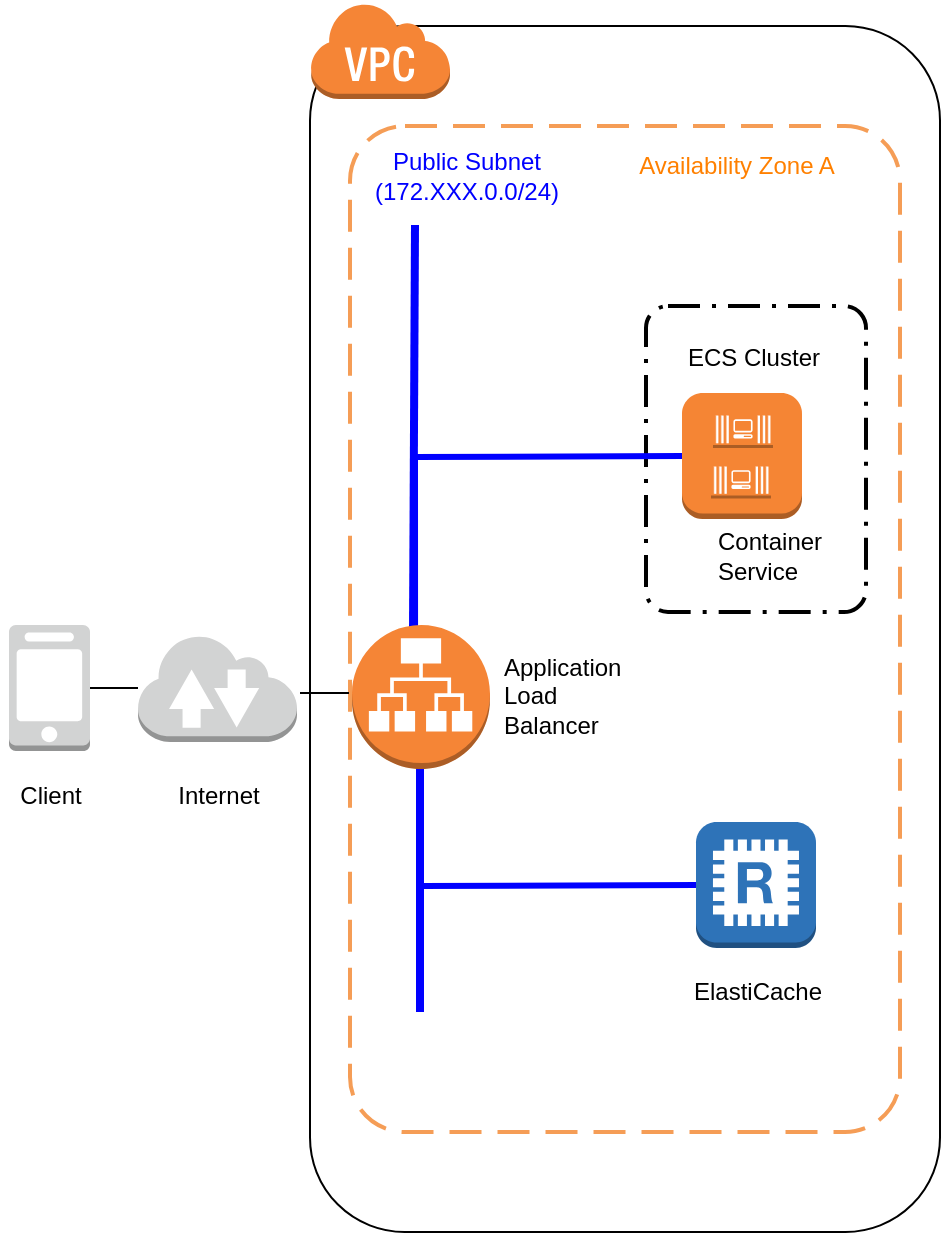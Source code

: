 <mxfile version="10.4.0" type="github"><diagram id="viUdXMOnejidmwT4UmB9" name="ãã¼ã¸1"><mxGraphModel dx="1361" dy="717" grid="1" gridSize="10" guides="1" tooltips="1" connect="1" arrows="1" fold="1" page="1" pageScale="1" pageWidth="1169" pageHeight="827" math="0" shadow="0"><root><mxCell id="0"/><mxCell id="1" parent="0"/><mxCell id="enbAGnjpzGnEH6KnfpMB-1" value="" style="rounded=1;whiteSpace=wrap;html=1;" parent="1" vertex="1"><mxGeometry x="305" y="117" width="315" height="603" as="geometry"/></mxCell><mxCell id="enbAGnjpzGnEH6KnfpMB-3" value="" style="rounded=1;arcSize=10;dashed=1;strokeColor=#F59D56;fillColor=none;gradientColor=none;dashPattern=8 4;strokeWidth=2;fontColor=#0000FF;" parent="1" vertex="1"><mxGeometry x="325" y="167" width="275" height="503" as="geometry"/></mxCell><mxCell id="enbAGnjpzGnEH6KnfpMB-6" value="" style="rounded=1;arcSize=10;dashed=1;strokeColor=#000000;fillColor=none;gradientColor=none;dashPattern=8 3 1 3;strokeWidth=2;fontColor=#FF8000;" parent="1" vertex="1"><mxGeometry x="473" y="257" width="110" height="153" as="geometry"/></mxCell><mxCell id="enbAGnjpzGnEH6KnfpMB-7" value="" style="endArrow=none;html=1;strokeColor=#0000FF;strokeWidth=4;exitX=0.5;exitY=0;exitPerimeter=0;" parent="1" edge="1"><mxGeometry width="50" height="50" relative="1" as="geometry"><mxPoint x="356.5" y="419.5" as="sourcePoint"/><mxPoint x="357.5" y="216.5" as="targetPoint"/></mxGeometry></mxCell><mxCell id="enbAGnjpzGnEH6KnfpMB-8" value="" style="endArrow=none;html=1;strokeColor=#0000FF;strokeWidth=4;" parent="1" edge="1"><mxGeometry width="50" height="50" relative="1" as="geometry"><mxPoint x="360" y="610" as="sourcePoint"/><mxPoint x="360" y="488.5" as="targetPoint"/></mxGeometry></mxCell><mxCell id="enbAGnjpzGnEH6KnfpMB-9" value="" style="dashed=0;html=1;shape=mxgraph.aws3.virtual_private_cloud;fillColor=#F58536;gradientColor=none;dashed=0;fontColor=#0000FF;aspect=fixed;" parent="1" vertex="1"><mxGeometry x="305" y="105" width="70" height="48.46" as="geometry"/></mxCell><mxCell id="enbAGnjpzGnEH6KnfpMB-10" value="" style="dashed=0;html=1;shape=mxgraph.aws3.instance;fillColor=#F58534;gradientColor=none;fontColor=#0000FF;" parent="1" vertex="1"><mxGeometry x="491" y="300.5" width="60" height="63" as="geometry"/></mxCell><mxCell id="enbAGnjpzGnEH6KnfpMB-11" style="edgeStyle=none;html=1;entryX=0;entryY=0.5;entryPerimeter=0;jettySize=auto;orthogonalLoop=1;strokeColor=#0000FF;strokeWidth=3;fontColor=#FF8000;rounded=0;startArrow=none;startFill=0;endArrow=none;endFill=0;exitX=0.457;exitY=0.111;exitPerimeter=0;" parent="1" source="enbAGnjpzGnEH6KnfpMB-13" target="enbAGnjpzGnEH6KnfpMB-10" edge="1"><mxGeometry relative="1" as="geometry"><mxPoint x="406.5" y="426.5" as="sourcePoint"/><Array as="points"><mxPoint x="357.5" y="332.5"/></Array></mxGeometry></mxCell><mxCell id="enbAGnjpzGnEH6KnfpMB-13" value="" style="dashed=0;html=1;shape=mxgraph.aws3.application_load_balancer;fillColor=#F58536;gradientColor=none;" parent="1" vertex="1"><mxGeometry x="326" y="416.5" width="69" height="72" as="geometry"/></mxCell><mxCell id="enbAGnjpzGnEH6KnfpMB-19" value="Container&lt;br&gt;Service" style="text;html=1;resizable=0;autosize=1;align=left;verticalAlign=middle;points=[];fillColor=none;strokeColor=none;rounded=0;dashed=1;fontColor=#000000;" parent="1" vertex="1"><mxGeometry x="506.5" y="366.5" width="70" height="30" as="geometry"/></mxCell><mxCell id="enbAGnjpzGnEH6KnfpMB-31" value="Availability Zone A" style="text;html=1;resizable=0;autosize=1;align=center;verticalAlign=middle;points=[];fillColor=none;strokeColor=none;rounded=0;dashed=1;fontColor=#FF8000;" parent="1" vertex="1"><mxGeometry x="462.5" y="176.5" width="110" height="20" as="geometry"/></mxCell><mxCell id="enbAGnjpzGnEH6KnfpMB-32" value="ECS Cluster&lt;br&gt;" style="text;html=1;resizable=0;autosize=1;align=right;verticalAlign=middle;points=[];fillColor=none;strokeColor=none;rounded=0;dashed=1;fontColor=#000000;" parent="1" vertex="1"><mxGeometry x="480.5" y="273" width="80" height="20" as="geometry"/></mxCell><mxCell id="enbAGnjpzGnEH6KnfpMB-34" value="" style="dashed=0;html=1;shape=mxgraph.aws3.ec2_compute_container_3;fillColor=#F58534;gradientColor=none;fontColor=#006600;aspect=fixed;" parent="1" vertex="1"><mxGeometry x="505.5" y="336" width="30" height="17.25" as="geometry"/></mxCell><mxCell id="enbAGnjpzGnEH6KnfpMB-35" value="" style="dashed=0;html=1;shape=mxgraph.aws3.ec2_compute_container_3;fillColor=#F58534;gradientColor=none;fontColor=#006600;aspect=fixed;" parent="1" vertex="1"><mxGeometry x="506.5" y="310.5" width="30" height="17.5" as="geometry"/></mxCell><mxCell id="enbAGnjpzGnEH6KnfpMB-41" value="Public Subnet&lt;br&gt;(172.XXX.0.0/24)&lt;br&gt;" style="text;html=1;resizable=0;autosize=1;align=center;verticalAlign=middle;points=[];fillColor=none;strokeColor=none;rounded=0;dashed=1;fontColor=#0000FF;" parent="1" vertex="1"><mxGeometry x="328" y="176.5" width="110" height="30" as="geometry"/></mxCell><mxCell id="enbAGnjpzGnEH6KnfpMB-47" value="" style="edgeStyle=orthogonalEdgeStyle;rounded=0;html=1;endArrow=none;endFill=0;jettySize=auto;orthogonalLoop=1;" parent="1" source="enbAGnjpzGnEH6KnfpMB-48" target="enbAGnjpzGnEH6KnfpMB-49" edge="1"><mxGeometry relative="1" as="geometry"/></mxCell><mxCell id="enbAGnjpzGnEH6KnfpMB-48" value="" style="dashed=0;html=1;shape=mxgraph.aws3.mobile_client;fillColor=#D2D3D3;gradientColor=none;" parent="1" vertex="1"><mxGeometry x="154.5" y="416.5" width="40.5" height="63" as="geometry"/></mxCell><mxCell id="enbAGnjpzGnEH6KnfpMB-49" value="" style="dashed=0;html=1;shape=mxgraph.aws3.internet_2;fillColor=#D2D3D3;gradientColor=none;" parent="1" vertex="1"><mxGeometry x="219" y="421" width="79.5" height="54" as="geometry"/></mxCell><mxCell id="enbAGnjpzGnEH6KnfpMB-50" value="Internet&lt;br&gt;" style="text;html=1;resizable=0;autosize=1;align=center;verticalAlign=middle;points=[];fillColor=none;strokeColor=none;rounded=0;dashed=1;fontColor=#000000;" parent="1" vertex="1"><mxGeometry x="229" y="491.5" width="60" height="20" as="geometry"/></mxCell><mxCell id="enbAGnjpzGnEH6KnfpMB-51" value="Client&lt;br&gt;" style="text;html=1;resizable=0;autosize=1;align=center;verticalAlign=middle;points=[];fillColor=none;strokeColor=none;rounded=0;dashed=1;fontColor=#000000;" parent="1" vertex="1"><mxGeometry x="150" y="491.5" width="50" height="20" as="geometry"/></mxCell><mxCell id="enbAGnjpzGnEH6KnfpMB-54" value="" style="edgeStyle=orthogonalEdgeStyle;rounded=0;html=1;endArrow=none;endFill=0;jettySize=auto;orthogonalLoop=1;" parent="1" edge="1"><mxGeometry relative="1" as="geometry"><mxPoint x="300" y="450.5" as="sourcePoint"/><mxPoint x="324.5" y="450.5" as="targetPoint"/></mxGeometry></mxCell><mxCell id="enbAGnjpzGnEH6KnfpMB-55" value="Application&lt;br&gt;Load&lt;br&gt;Balancer&lt;br&gt;" style="text;html=1;resizable=0;autosize=1;align=left;verticalAlign=middle;points=[];fillColor=none;strokeColor=none;rounded=0;dashed=1;fontColor=#000000;" parent="1" vertex="1"><mxGeometry x="399.5" y="426.5" width="70" height="50" as="geometry"/></mxCell><mxCell id="enbAGnjpzGnEH6KnfpMB-64" value="ElastiCache&lt;br&gt;" style="text;html=1;resizable=0;autosize=1;align=right;verticalAlign=middle;points=[];fillColor=none;strokeColor=none;rounded=0;dashed=1;fontColor=#000000;" parent="1" vertex="1"><mxGeometry x="481.5" y="590" width="80" height="20" as="geometry"/></mxCell><mxCell id="enbAGnjpzGnEH6KnfpMB-65" style="edgeStyle=orthogonalEdgeStyle;rounded=0;orthogonalLoop=1;jettySize=auto;html=1;exitX=0.5;exitY=1;exitDx=0;exitDy=0;" parent="1" source="enbAGnjpzGnEH6KnfpMB-1" target="enbAGnjpzGnEH6KnfpMB-1" edge="1"><mxGeometry relative="1" as="geometry"/></mxCell><mxCell id="enbAGnjpzGnEH6KnfpMB-67" style="edgeStyle=orthogonalEdgeStyle;rounded=0;orthogonalLoop=1;jettySize=auto;html=1;exitX=0.5;exitY=1;exitDx=0;exitDy=0;" parent="1" source="enbAGnjpzGnEH6KnfpMB-1" target="enbAGnjpzGnEH6KnfpMB-1" edge="1"><mxGeometry relative="1" as="geometry"/></mxCell><mxCell id="enbAGnjpzGnEH6KnfpMB-62" value="" style="outlineConnect=0;dashed=0;verticalLabelPosition=bottom;verticalAlign=top;align=center;html=1;shape=mxgraph.aws3.redis;fillColor=#2E73B8;gradientColor=none;" parent="1" vertex="1"><mxGeometry x="498" y="515" width="60" height="63" as="geometry"/></mxCell><mxCell id="SB6elbGR-8UnKHCc8Q6I-1" style="rounded=0;html=1;jettySize=auto;orthogonalLoop=1;strokeColor=#0000FF;strokeWidth=3;fontColor=#FF8000;endArrow=none;endFill=0;entryX=0;entryY=0.5;entryDx=0;entryDy=0;entryPerimeter=0;" edge="1" parent="1" target="enbAGnjpzGnEH6KnfpMB-62"><mxGeometry relative="1" as="geometry"><mxPoint x="633" y="547" as="targetPoint"/><mxPoint x="361" y="547" as="sourcePoint"/></mxGeometry></mxCell></root></mxGraphModel></diagram></mxfile>